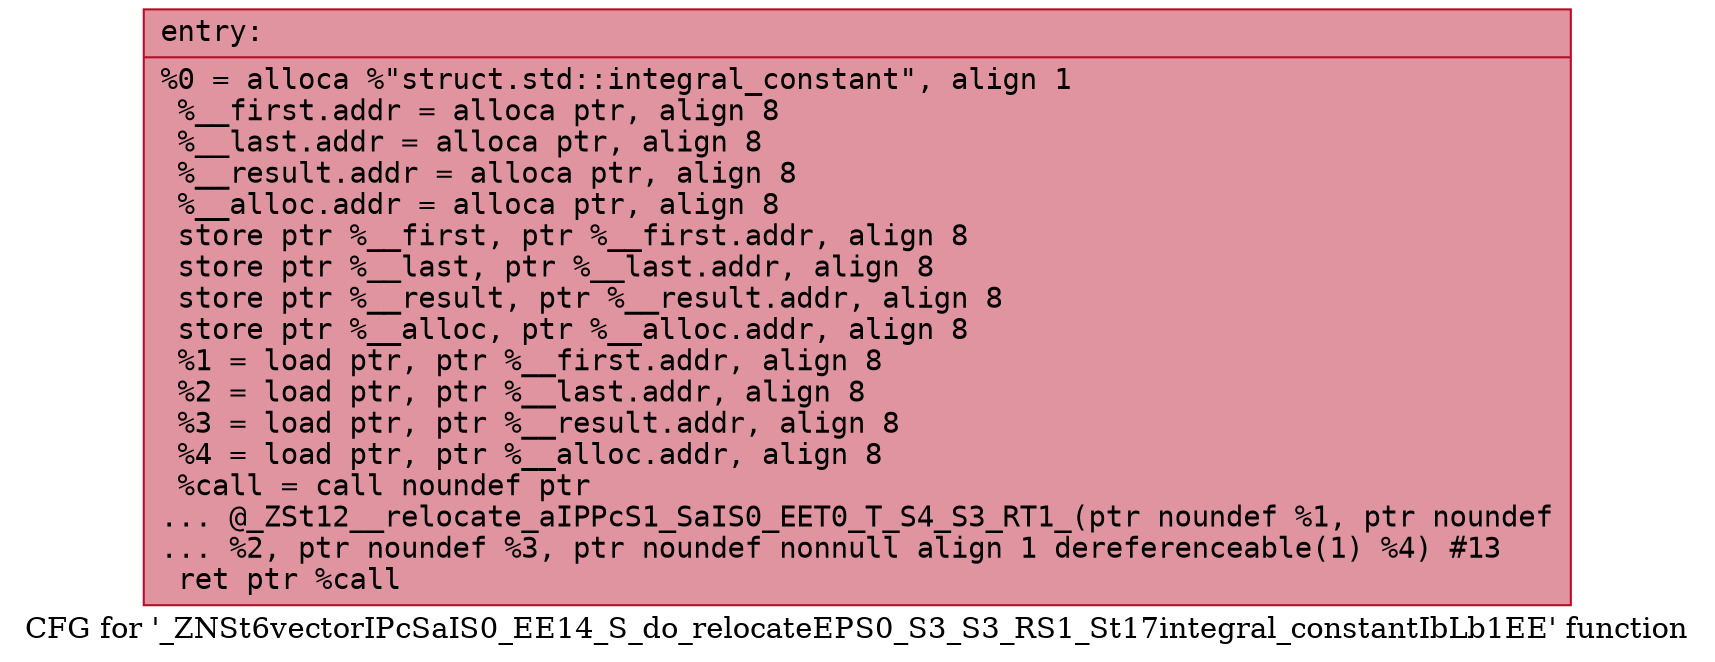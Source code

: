 digraph "CFG for '_ZNSt6vectorIPcSaIS0_EE14_S_do_relocateEPS0_S3_S3_RS1_St17integral_constantIbLb1EE' function" {
	label="CFG for '_ZNSt6vectorIPcSaIS0_EE14_S_do_relocateEPS0_S3_S3_RS1_St17integral_constantIbLb1EE' function";

	Node0x565291df2680 [shape=record,color="#b70d28ff", style=filled, fillcolor="#b70d2870" fontname="Courier",label="{entry:\l|  %0 = alloca %\"struct.std::integral_constant\", align 1\l  %__first.addr = alloca ptr, align 8\l  %__last.addr = alloca ptr, align 8\l  %__result.addr = alloca ptr, align 8\l  %__alloc.addr = alloca ptr, align 8\l  store ptr %__first, ptr %__first.addr, align 8\l  store ptr %__last, ptr %__last.addr, align 8\l  store ptr %__result, ptr %__result.addr, align 8\l  store ptr %__alloc, ptr %__alloc.addr, align 8\l  %1 = load ptr, ptr %__first.addr, align 8\l  %2 = load ptr, ptr %__last.addr, align 8\l  %3 = load ptr, ptr %__result.addr, align 8\l  %4 = load ptr, ptr %__alloc.addr, align 8\l  %call = call noundef ptr\l... @_ZSt12__relocate_aIPPcS1_SaIS0_EET0_T_S4_S3_RT1_(ptr noundef %1, ptr noundef\l... %2, ptr noundef %3, ptr noundef nonnull align 1 dereferenceable(1) %4) #13\l  ret ptr %call\l}"];
}
